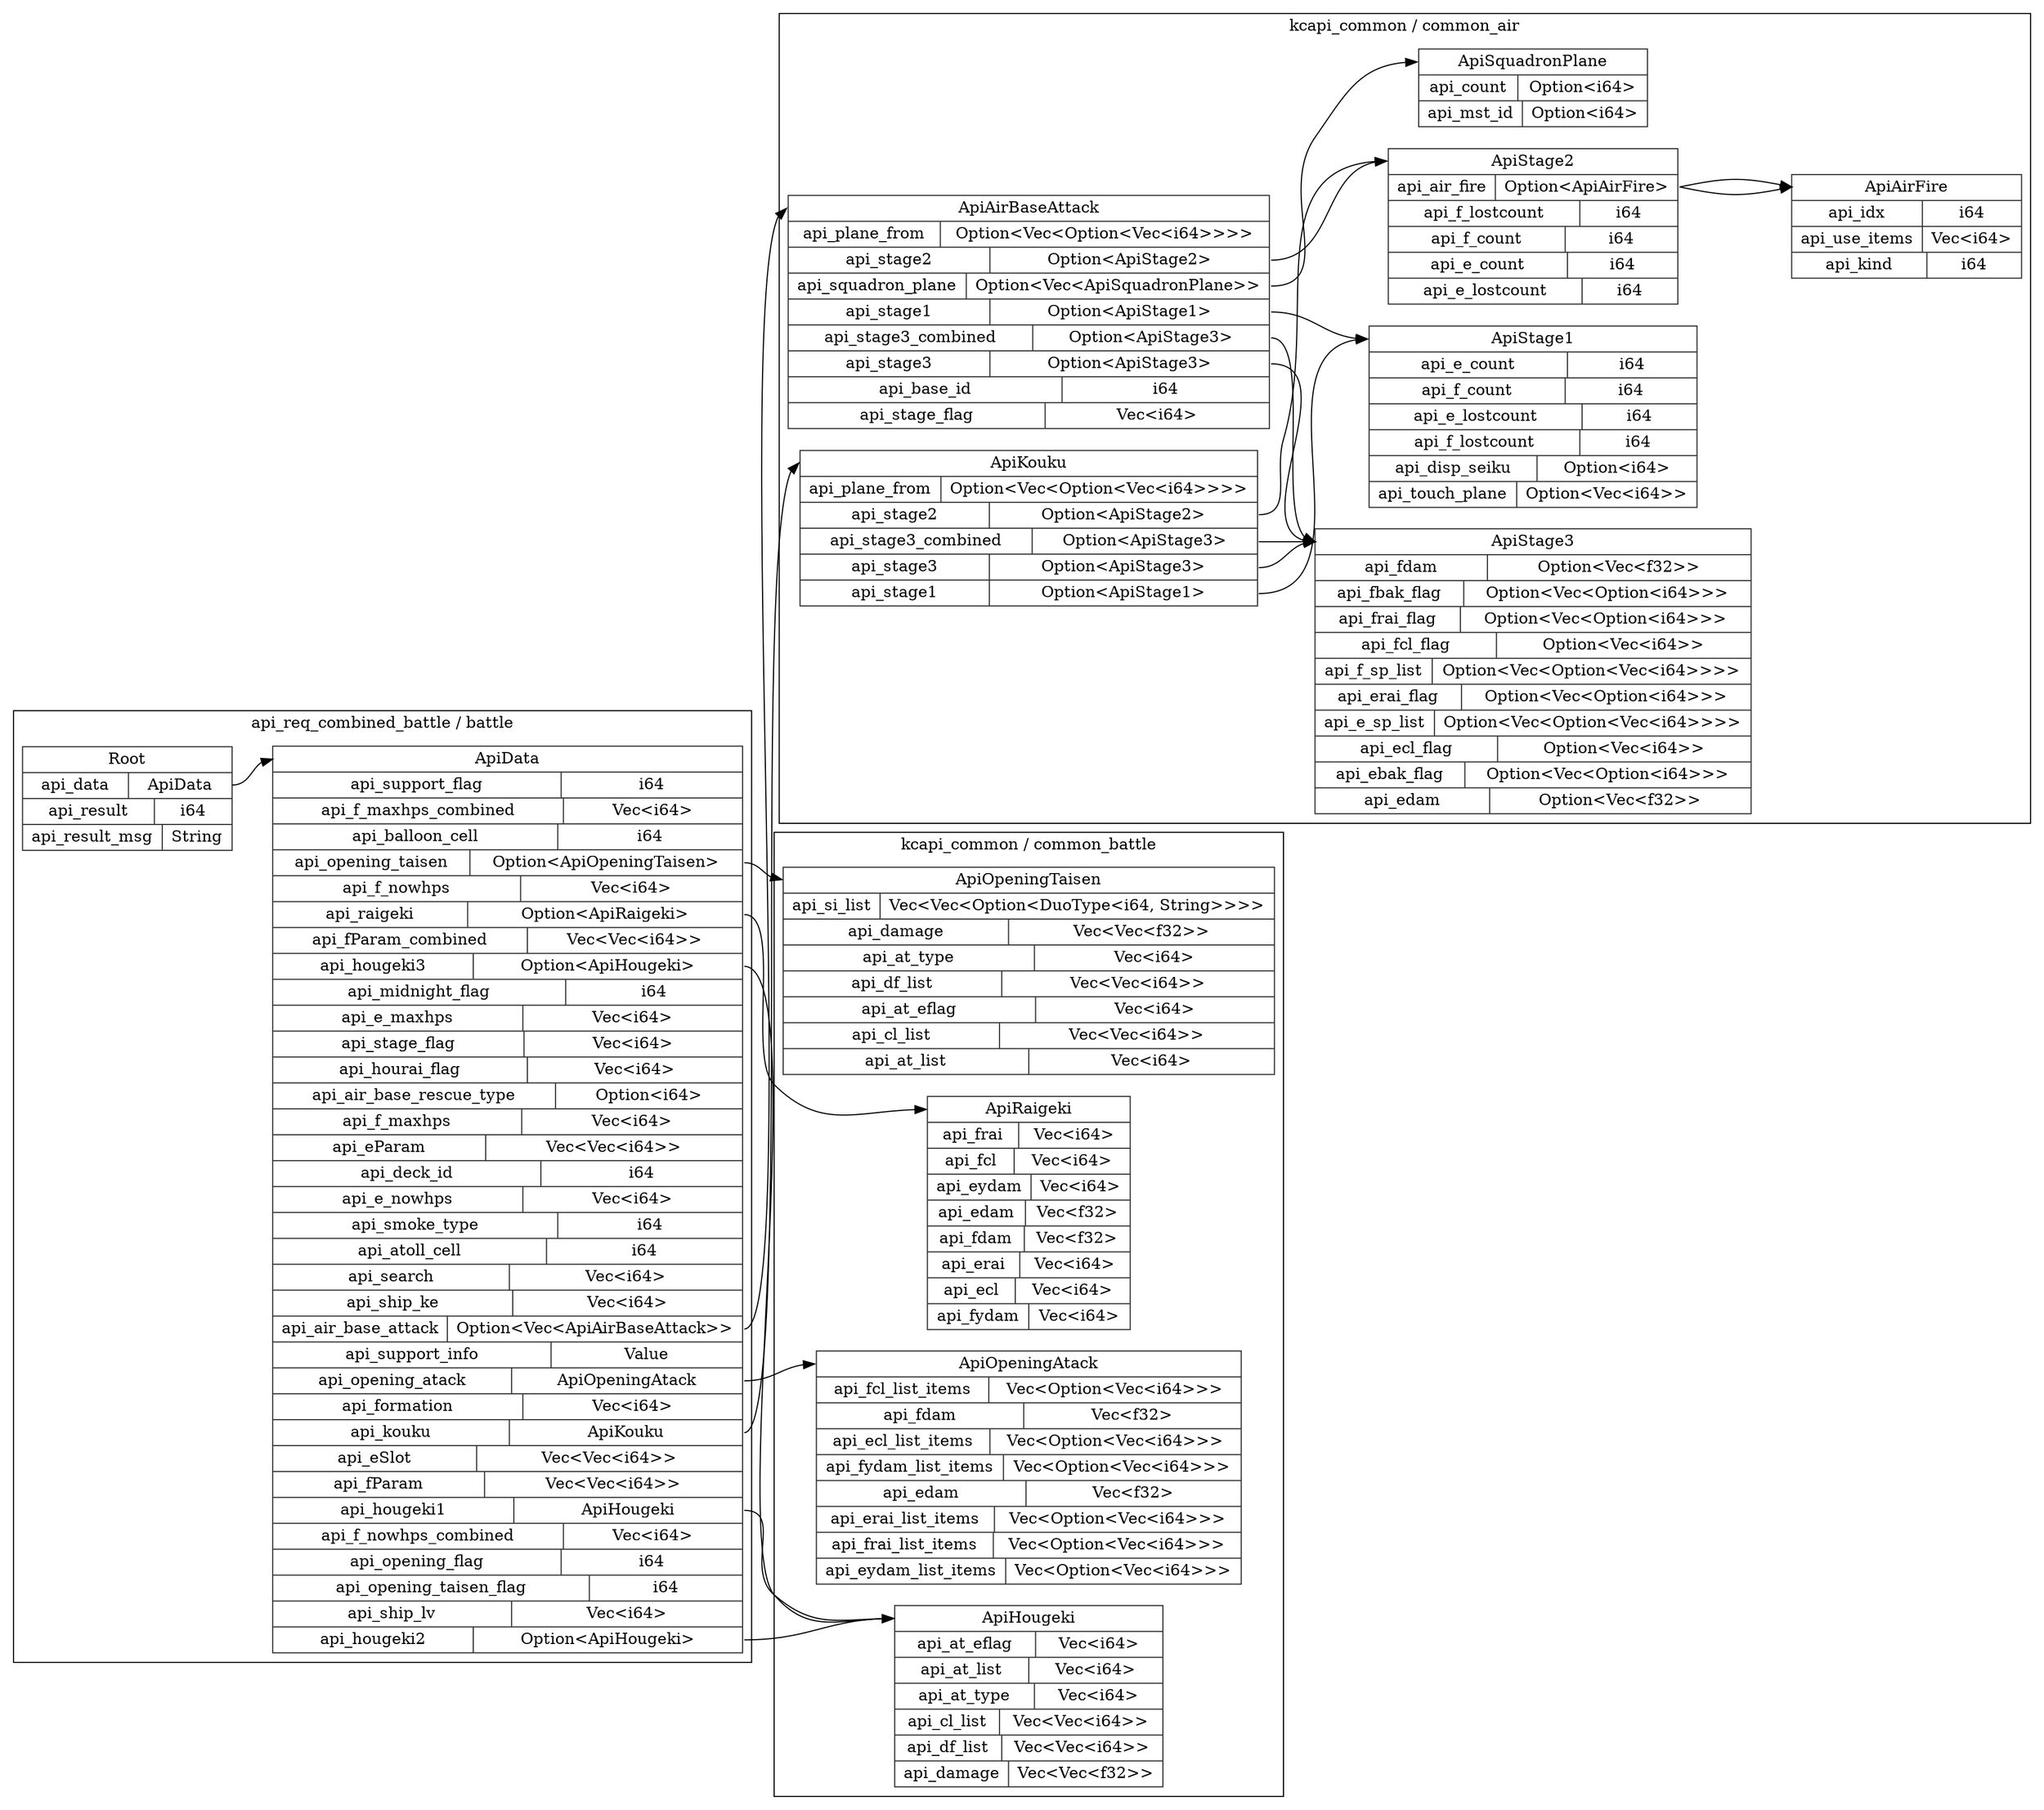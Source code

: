 digraph {
  rankdir=LR;
  subgraph cluster_0 {
    label="api_req_combined_battle / battle";
    node [style="filled", color=white, style="solid", color=gray20];
    api_req_combined_battle__battle__Root [label="<Root> Root  | { api_data | <api_data> ApiData } | { api_result | <api_result> i64 } | { api_result_msg | <api_result_msg> String }", shape=record];
    api_req_combined_battle__battle__ApiData;
    api_req_combined_battle__battle__Root:api_data:e -> api_req_combined_battle__battle__ApiData:ApiData:w;
    api_req_combined_battle__battle__ApiData [label="<ApiData> ApiData  | { api_support_flag | <api_support_flag> i64 } | { api_f_maxhps_combined | <api_f_maxhps_combined> Vec\<i64\> } | { api_balloon_cell | <api_balloon_cell> i64 } | { api_opening_taisen | <api_opening_taisen> Option\<ApiOpeningTaisen\> } | { api_f_nowhps | <api_f_nowhps> Vec\<i64\> } | { api_raigeki | <api_raigeki> Option\<ApiRaigeki\> } | { api_fParam_combined | <api_fParam_combined> Vec\<Vec\<i64\>\> } | { api_hougeki3 | <api_hougeki3> Option\<ApiHougeki\> } | { api_midnight_flag | <api_midnight_flag> i64 } | { api_e_maxhps | <api_e_maxhps> Vec\<i64\> } | { api_stage_flag | <api_stage_flag> Vec\<i64\> } | { api_hourai_flag | <api_hourai_flag> Vec\<i64\> } | { api_air_base_rescue_type | <api_air_base_rescue_type> Option\<i64\> } | { api_f_maxhps | <api_f_maxhps> Vec\<i64\> } | { api_eParam | <api_eParam> Vec\<Vec\<i64\>\> } | { api_deck_id | <api_deck_id> i64 } | { api_e_nowhps | <api_e_nowhps> Vec\<i64\> } | { api_smoke_type | <api_smoke_type> i64 } | { api_atoll_cell | <api_atoll_cell> i64 } | { api_search | <api_search> Vec\<i64\> } | { api_ship_ke | <api_ship_ke> Vec\<i64\> } | { api_air_base_attack | <api_air_base_attack> Option\<Vec\<ApiAirBaseAttack\>\> } | { api_support_info | <api_support_info> Value } | { api_opening_atack | <api_opening_atack> ApiOpeningAtack } | { api_formation | <api_formation> Vec\<i64\> } | { api_kouku | <api_kouku> ApiKouku } | { api_eSlot | <api_eSlot> Vec\<Vec\<i64\>\> } | { api_fParam | <api_fParam> Vec\<Vec\<i64\>\> } | { api_hougeki1 | <api_hougeki1> ApiHougeki } | { api_f_nowhps_combined | <api_f_nowhps_combined> Vec\<i64\> } | { api_opening_flag | <api_opening_flag> i64 } | { api_opening_taisen_flag | <api_opening_taisen_flag> i64 } | { api_ship_lv | <api_ship_lv> Vec\<i64\> } | { api_hougeki2 | <api_hougeki2> Option\<ApiHougeki\> }", shape=record];
  }
  subgraph cluster_1 {
    label="kcapi_common / common_air";
    node [style="filled", color=white, style="solid", color=gray20];
    kcapi_common__common_air__ApiAirBaseAttack [label="<ApiAirBaseAttack> ApiAirBaseAttack  | { api_plane_from | <api_plane_from> Option\<Vec\<Option\<Vec\<i64\>\>\>\> } | { api_stage2 | <api_stage2> Option\<ApiStage2\> } | { api_squadron_plane | <api_squadron_plane> Option\<Vec\<ApiSquadronPlane\>\> } | { api_stage1 | <api_stage1> Option\<ApiStage1\> } | { api_stage3_combined | <api_stage3_combined> Option\<ApiStage3\> } | { api_stage3 | <api_stage3> Option\<ApiStage3\> } | { api_base_id | <api_base_id> i64 } | { api_stage_flag | <api_stage_flag> Vec\<i64\> }", shape=record];
    kcapi_common__common_air__ApiStage2;
    kcapi_common__common_air__ApiAirBaseAttack:api_stage2:e -> kcapi_common__common_air__ApiStage2:ApiStage2:w;
    kcapi_common__common_air__ApiSquadronPlane;
    kcapi_common__common_air__ApiAirBaseAttack:api_squadron_plane:e -> kcapi_common__common_air__ApiSquadronPlane:ApiSquadronPlane:w;
    kcapi_common__common_air__ApiStage1;
    kcapi_common__common_air__ApiAirBaseAttack:api_stage1:e -> kcapi_common__common_air__ApiStage1:ApiStage1:w;
    kcapi_common__common_air__ApiStage3;
    kcapi_common__common_air__ApiAirBaseAttack:api_stage3_combined:e -> kcapi_common__common_air__ApiStage3:ApiStage3:w;
    kcapi_common__common_air__ApiStage3;
    kcapi_common__common_air__ApiAirBaseAttack:api_stage3:e -> kcapi_common__common_air__ApiStage3:ApiStage3:w;
    kcapi_common__common_air__ApiKouku [label="<ApiKouku> ApiKouku  | { api_plane_from | <api_plane_from> Option\<Vec\<Option\<Vec\<i64\>\>\>\> } | { api_stage2 | <api_stage2> Option\<ApiStage2\> } | { api_stage3_combined | <api_stage3_combined> Option\<ApiStage3\> } | { api_stage3 | <api_stage3> Option\<ApiStage3\> } | { api_stage1 | <api_stage1> Option\<ApiStage1\> }", shape=record];
    kcapi_common__common_air__ApiStage2;
    kcapi_common__common_air__ApiKouku:api_stage2:e -> kcapi_common__common_air__ApiStage2:ApiStage2:w;
    kcapi_common__common_air__ApiStage3;
    kcapi_common__common_air__ApiKouku:api_stage3_combined:e -> kcapi_common__common_air__ApiStage3:ApiStage3:w;
    kcapi_common__common_air__ApiStage3;
    kcapi_common__common_air__ApiKouku:api_stage3:e -> kcapi_common__common_air__ApiStage3:ApiStage3:w;
    kcapi_common__common_air__ApiStage1;
    kcapi_common__common_air__ApiKouku:api_stage1:e -> kcapi_common__common_air__ApiStage1:ApiStage1:w;
    kcapi_common__common_air__ApiStage2 [label="<ApiStage2> ApiStage2  | { api_air_fire | <api_air_fire> Option\<ApiAirFire\> } | { api_f_lostcount | <api_f_lostcount> i64 } | { api_f_count | <api_f_count> i64 } | { api_e_count | <api_e_count> i64 } | { api_e_lostcount | <api_e_lostcount> i64 }", shape=record];
    kcapi_common__common_air__ApiAirFire;
    kcapi_common__common_air__ApiStage2:api_air_fire:e -> kcapi_common__common_air__ApiAirFire:ApiAirFire:w;
    kcapi_common__common_air__ApiSquadronPlane [label="<ApiSquadronPlane> ApiSquadronPlane  | { api_count | <api_count> Option\<i64\> } | { api_mst_id | <api_mst_id> Option\<i64\> }", shape=record];
    kcapi_common__common_air__ApiStage1 [label="<ApiStage1> ApiStage1  | { api_e_count | <api_e_count> i64 } | { api_f_count | <api_f_count> i64 } | { api_e_lostcount | <api_e_lostcount> i64 } | { api_f_lostcount | <api_f_lostcount> i64 } | { api_disp_seiku | <api_disp_seiku> Option\<i64\> } | { api_touch_plane | <api_touch_plane> Option\<Vec\<i64\>\> }", shape=record];
    kcapi_common__common_air__ApiStage3 [label="<ApiStage3> ApiStage3  | { api_fdam | <api_fdam> Option\<Vec\<f32\>\> } | { api_fbak_flag | <api_fbak_flag> Option\<Vec\<Option\<i64\>\>\> } | { api_frai_flag | <api_frai_flag> Option\<Vec\<Option\<i64\>\>\> } | { api_fcl_flag | <api_fcl_flag> Option\<Vec\<i64\>\> } | { api_f_sp_list | <api_f_sp_list> Option\<Vec\<Option\<Vec\<i64\>\>\>\> } | { api_erai_flag | <api_erai_flag> Option\<Vec\<Option\<i64\>\>\> } | { api_e_sp_list | <api_e_sp_list> Option\<Vec\<Option\<Vec\<i64\>\>\>\> } | { api_ecl_flag | <api_ecl_flag> Option\<Vec\<i64\>\> } | { api_ebak_flag | <api_ebak_flag> Option\<Vec\<Option\<i64\>\>\> } | { api_edam | <api_edam> Option\<Vec\<f32\>\> }", shape=record];
    kcapi_common__common_air__ApiStage3 [label="<ApiStage3> ApiStage3  | { api_fdam | <api_fdam> Option\<Vec\<f32\>\> } | { api_fbak_flag | <api_fbak_flag> Option\<Vec\<Option\<i64\>\>\> } | { api_frai_flag | <api_frai_flag> Option\<Vec\<Option\<i64\>\>\> } | { api_fcl_flag | <api_fcl_flag> Option\<Vec\<i64\>\> } | { api_f_sp_list | <api_f_sp_list> Option\<Vec\<Option\<Vec\<i64\>\>\>\> } | { api_erai_flag | <api_erai_flag> Option\<Vec\<Option\<i64\>\>\> } | { api_e_sp_list | <api_e_sp_list> Option\<Vec\<Option\<Vec\<i64\>\>\>\> } | { api_ecl_flag | <api_ecl_flag> Option\<Vec\<i64\>\> } | { api_ebak_flag | <api_ebak_flag> Option\<Vec\<Option\<i64\>\>\> } | { api_edam | <api_edam> Option\<Vec\<f32\>\> }", shape=record];
    kcapi_common__common_air__ApiStage2 [label="<ApiStage2> ApiStage2  | { api_air_fire | <api_air_fire> Option\<ApiAirFire\> } | { api_f_lostcount | <api_f_lostcount> i64 } | { api_f_count | <api_f_count> i64 } | { api_e_count | <api_e_count> i64 } | { api_e_lostcount | <api_e_lostcount> i64 }", shape=record];
    kcapi_common__common_air__ApiAirFire;
    kcapi_common__common_air__ApiStage2:api_air_fire:e -> kcapi_common__common_air__ApiAirFire:ApiAirFire:w;
    kcapi_common__common_air__ApiStage3 [label="<ApiStage3> ApiStage3  | { api_fdam | <api_fdam> Option\<Vec\<f32\>\> } | { api_fbak_flag | <api_fbak_flag> Option\<Vec\<Option\<i64\>\>\> } | { api_frai_flag | <api_frai_flag> Option\<Vec\<Option\<i64\>\>\> } | { api_fcl_flag | <api_fcl_flag> Option\<Vec\<i64\>\> } | { api_f_sp_list | <api_f_sp_list> Option\<Vec\<Option\<Vec\<i64\>\>\>\> } | { api_erai_flag | <api_erai_flag> Option\<Vec\<Option\<i64\>\>\> } | { api_e_sp_list | <api_e_sp_list> Option\<Vec\<Option\<Vec\<i64\>\>\>\> } | { api_ecl_flag | <api_ecl_flag> Option\<Vec\<i64\>\> } | { api_ebak_flag | <api_ebak_flag> Option\<Vec\<Option\<i64\>\>\> } | { api_edam | <api_edam> Option\<Vec\<f32\>\> }", shape=record];
    kcapi_common__common_air__ApiStage3 [label="<ApiStage3> ApiStage3  | { api_fdam | <api_fdam> Option\<Vec\<f32\>\> } | { api_fbak_flag | <api_fbak_flag> Option\<Vec\<Option\<i64\>\>\> } | { api_frai_flag | <api_frai_flag> Option\<Vec\<Option\<i64\>\>\> } | { api_fcl_flag | <api_fcl_flag> Option\<Vec\<i64\>\> } | { api_f_sp_list | <api_f_sp_list> Option\<Vec\<Option\<Vec\<i64\>\>\>\> } | { api_erai_flag | <api_erai_flag> Option\<Vec\<Option\<i64\>\>\> } | { api_e_sp_list | <api_e_sp_list> Option\<Vec\<Option\<Vec\<i64\>\>\>\> } | { api_ecl_flag | <api_ecl_flag> Option\<Vec\<i64\>\> } | { api_ebak_flag | <api_ebak_flag> Option\<Vec\<Option\<i64\>\>\> } | { api_edam | <api_edam> Option\<Vec\<f32\>\> }", shape=record];
    kcapi_common__common_air__ApiStage1 [label="<ApiStage1> ApiStage1  | { api_e_count | <api_e_count> i64 } | { api_f_count | <api_f_count> i64 } | { api_e_lostcount | <api_e_lostcount> i64 } | { api_f_lostcount | <api_f_lostcount> i64 } | { api_disp_seiku | <api_disp_seiku> Option\<i64\> } | { api_touch_plane | <api_touch_plane> Option\<Vec\<i64\>\> }", shape=record];
    kcapi_common__common_air__ApiAirFire [label="<ApiAirFire> ApiAirFire  | { api_idx | <api_idx> i64 } | { api_use_items | <api_use_items> Vec\<i64\> } | { api_kind | <api_kind> i64 }", shape=record];
    kcapi_common__common_air__ApiAirFire [label="<ApiAirFire> ApiAirFire  | { api_idx | <api_idx> i64 } | { api_use_items | <api_use_items> Vec\<i64\> } | { api_kind | <api_kind> i64 }", shape=record];
  }
  subgraph cluster_2 {
    label="kcapi_common / common_battle";
    node [style="filled", color=white, style="solid", color=gray20];
    kcapi_common__common_battle__ApiOpeningTaisen [label="<ApiOpeningTaisen> ApiOpeningTaisen  | { api_si_list | <api_si_list> Vec\<Vec\<Option\<DuoType\<i64, String\>\>\>\> } | { api_damage | <api_damage> Vec\<Vec\<f32\>\> } | { api_at_type | <api_at_type> Vec\<i64\> } | { api_df_list | <api_df_list> Vec\<Vec\<i64\>\> } | { api_at_eflag | <api_at_eflag> Vec\<i64\> } | { api_cl_list | <api_cl_list> Vec\<Vec\<i64\>\> } | { api_at_list | <api_at_list> Vec\<i64\> }", shape=record];
    kcapi_common__common_battle__ApiRaigeki [label="<ApiRaigeki> ApiRaigeki  | { api_frai | <api_frai> Vec\<i64\> } | { api_fcl | <api_fcl> Vec\<i64\> } | { api_eydam | <api_eydam> Vec\<i64\> } | { api_edam | <api_edam> Vec\<f32\> } | { api_fdam | <api_fdam> Vec\<f32\> } | { api_erai | <api_erai> Vec\<i64\> } | { api_ecl | <api_ecl> Vec\<i64\> } | { api_fydam | <api_fydam> Vec\<i64\> }", shape=record];
    kcapi_common__common_battle__ApiHougeki [label="<ApiHougeki> ApiHougeki  | { api_at_eflag | <api_at_eflag> Vec\<i64\> } | { api_at_list | <api_at_list> Vec\<i64\> } | { api_at_type | <api_at_type> Vec\<i64\> } | { api_cl_list | <api_cl_list> Vec\<Vec\<i64\>\> } | { api_df_list | <api_df_list> Vec\<Vec\<i64\>\> } | { api_damage | <api_damage> Vec\<Vec\<f32\>\> }", shape=record];
    kcapi_common__common_battle__ApiOpeningAtack [label="<ApiOpeningAtack> ApiOpeningAtack  | { api_fcl_list_items | <api_fcl_list_items> Vec\<Option\<Vec\<i64\>\>\> } | { api_fdam | <api_fdam> Vec\<f32\> } | { api_ecl_list_items | <api_ecl_list_items> Vec\<Option\<Vec\<i64\>\>\> } | { api_fydam_list_items | <api_fydam_list_items> Vec\<Option\<Vec\<i64\>\>\> } | { api_edam | <api_edam> Vec\<f32\> } | { api_erai_list_items | <api_erai_list_items> Vec\<Option\<Vec\<i64\>\>\> } | { api_frai_list_items | <api_frai_list_items> Vec\<Option\<Vec\<i64\>\>\> } | { api_eydam_list_items | <api_eydam_list_items> Vec\<Option\<Vec\<i64\>\>\> }", shape=record];
    kcapi_common__common_battle__ApiHougeki [label="<ApiHougeki> ApiHougeki  | { api_at_eflag | <api_at_eflag> Vec\<i64\> } | { api_at_list | <api_at_list> Vec\<i64\> } | { api_at_type | <api_at_type> Vec\<i64\> } | { api_cl_list | <api_cl_list> Vec\<Vec\<i64\>\> } | { api_df_list | <api_df_list> Vec\<Vec\<i64\>\> } | { api_damage | <api_damage> Vec\<Vec\<f32\>\> }", shape=record];
    kcapi_common__common_battle__ApiHougeki [label="<ApiHougeki> ApiHougeki  | { api_at_eflag | <api_at_eflag> Vec\<i64\> } | { api_at_list | <api_at_list> Vec\<i64\> } | { api_at_type | <api_at_type> Vec\<i64\> } | { api_cl_list | <api_cl_list> Vec\<Vec\<i64\>\> } | { api_df_list | <api_df_list> Vec\<Vec\<i64\>\> } | { api_damage | <api_damage> Vec\<Vec\<f32\>\> }", shape=record];
  }
  api_req_combined_battle__battle__ApiData:api_opening_taisen:e -> kcapi_common__common_battle__ApiOpeningTaisen:ApiOpeningTaisen:w;
  api_req_combined_battle__battle__ApiData:api_raigeki:e -> kcapi_common__common_battle__ApiRaigeki:ApiRaigeki:w;
  api_req_combined_battle__battle__ApiData:api_hougeki3:e -> kcapi_common__common_battle__ApiHougeki:ApiHougeki:w;
  api_req_combined_battle__battle__ApiData:api_air_base_attack:e -> kcapi_common__common_air__ApiAirBaseAttack:ApiAirBaseAttack:w;
  api_req_combined_battle__battle__ApiData:api_opening_atack:e -> kcapi_common__common_battle__ApiOpeningAtack:ApiOpeningAtack:w;
  api_req_combined_battle__battle__ApiData:api_kouku:e -> kcapi_common__common_air__ApiKouku:ApiKouku:w;
  api_req_combined_battle__battle__ApiData:api_hougeki1:e -> kcapi_common__common_battle__ApiHougeki:ApiHougeki:w;
  api_req_combined_battle__battle__ApiData:api_hougeki2:e -> kcapi_common__common_battle__ApiHougeki:ApiHougeki:w;
}
